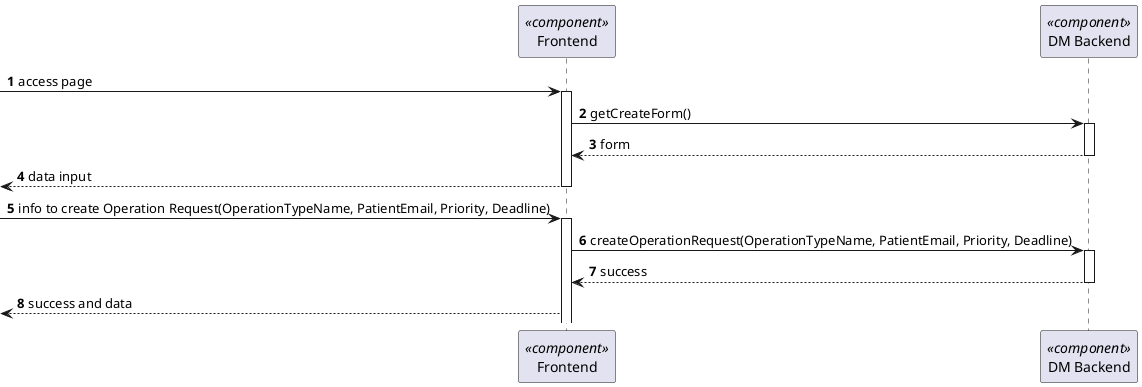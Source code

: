 @startuml 5.1.8
skinparam packageStyle rectangle
skinparam shadowing false

autonumber

participant "Frontend" as FE <<component>>
participant "DM Backend" as BE <<component>>



 -> FE: access page
activate FE
FE -> BE: getCreateForm()
activate BE
BE --> FE: form
deactivate BE
<-- FE   : data input
deactivate FE
-> FE : info to create Operation Request(OperationTypeName, PatientEmail, Priority, Deadline)
activate FE
FE -> BE : createOperationRequest(OperationTypeName, PatientEmail, Priority, Deadline)
activate BE
BE --> FE: success
deactivate BE

<-- FE   : success and data


@enduml